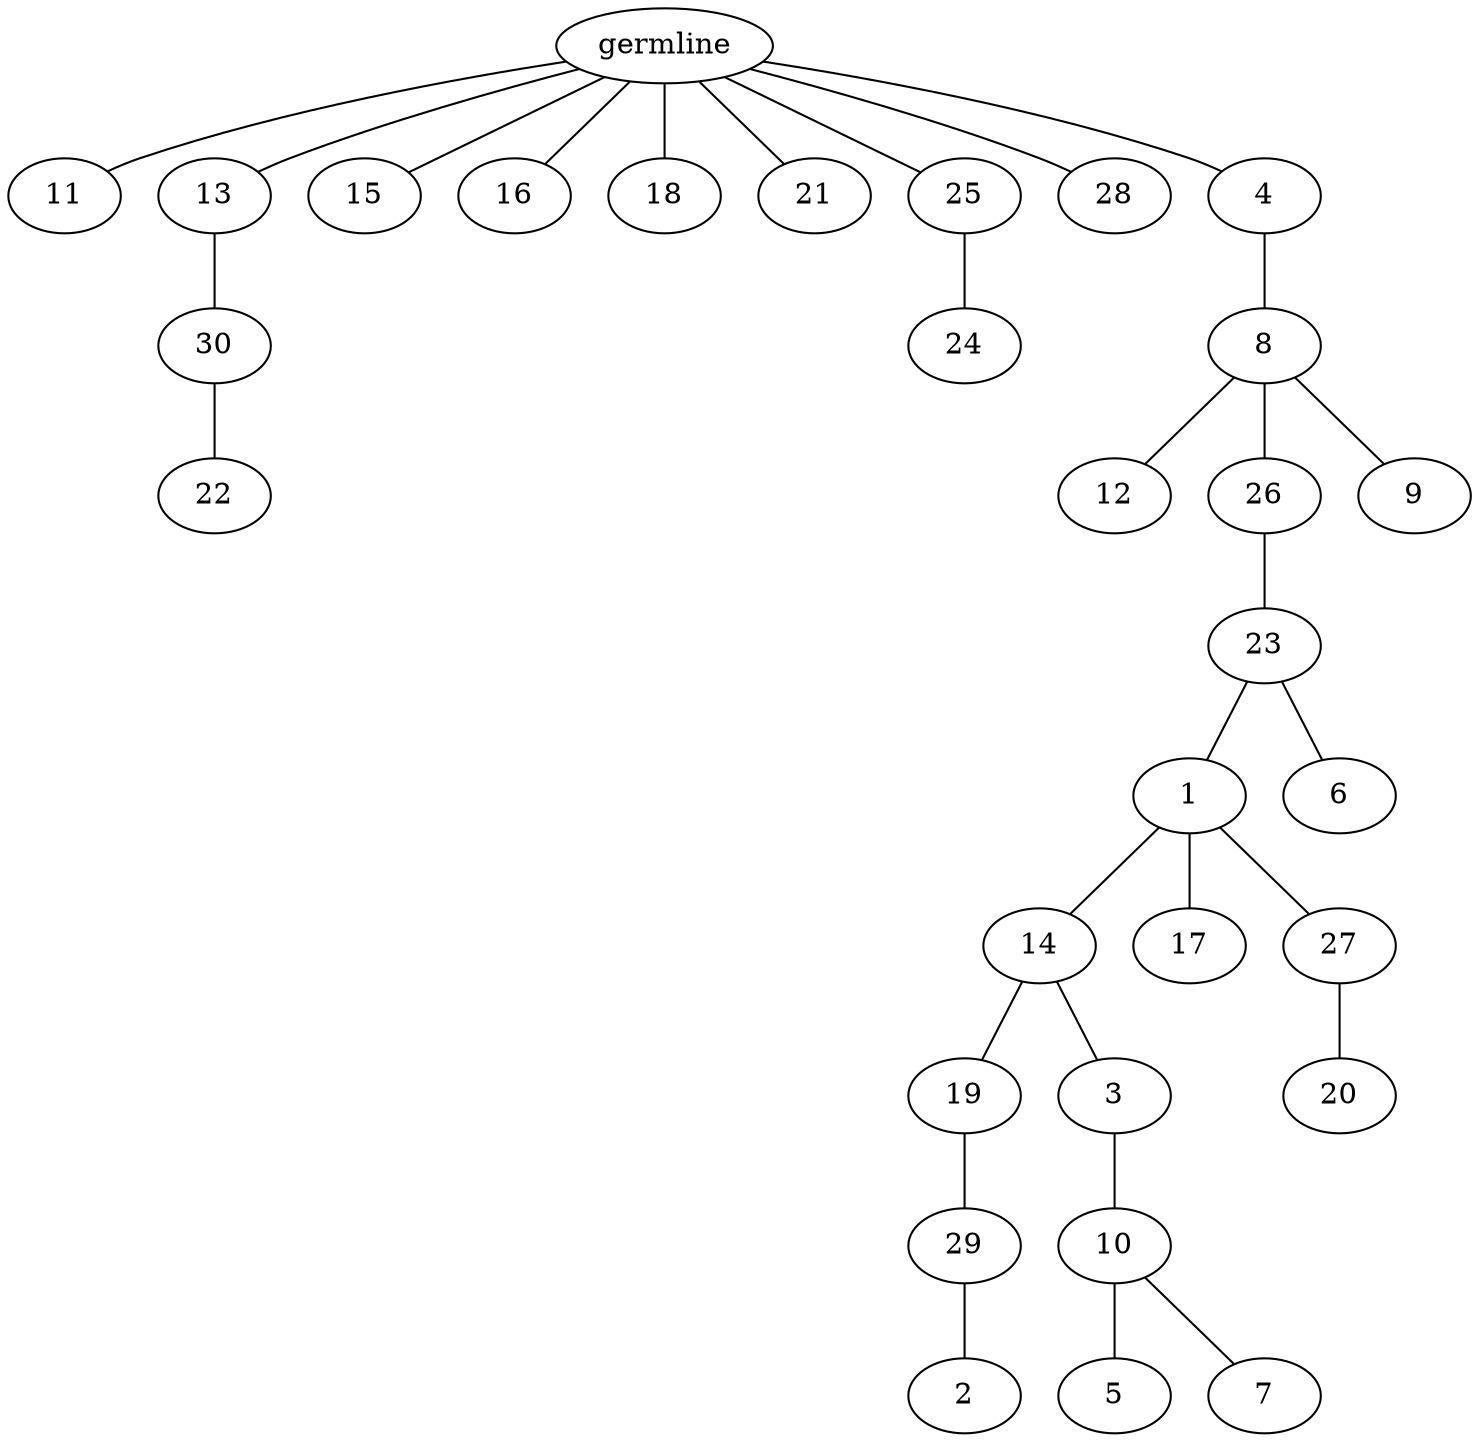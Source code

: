 graph tree {
    "140305847216208" [label="germline"];
    "140305835098416" [label="11"];
    "140305835098800" [label="13"];
    "140305835101008" [label="30"];
    "140305835100288" [label="22"];
    "140305835098608" [label="15"];
    "140305835101392" [label="16"];
    "140305835100336" [label="18"];
    "140305835099664" [label="21"];
    "140305845017904" [label="25"];
    "140305845017760" [label="24"];
    "140305852968432" [label="28"];
    "140305845017952" [label="4"];
    "140305835073392" [label="8"];
    "140305835071280" [label="12"];
    "140305835073200" [label="26"];
    "140305835072768" [label="23"];
    "140305835072144" [label="1"];
    "140305835072192" [label="14"];
    "140305835069840" [label="19"];
    "140305835072096" [label="29"];
    "140305835069984" [label="2"];
    "140305835070176" [label="3"];
    "140305835071328" [label="10"];
    "140305835069888" [label="5"];
    "140305850336880" [label="7"];
    "140305835070272" [label="17"];
    "140305835069504" [label="27"];
    "140305835070608" [label="20"];
    "140305835071568" [label="6"];
    "140305835071664" [label="9"];
    "140305847216208" -- "140305835098416";
    "140305847216208" -- "140305835098800";
    "140305847216208" -- "140305835098608";
    "140305847216208" -- "140305835101392";
    "140305847216208" -- "140305835100336";
    "140305847216208" -- "140305835099664";
    "140305847216208" -- "140305845017904";
    "140305847216208" -- "140305852968432";
    "140305847216208" -- "140305845017952";
    "140305835098800" -- "140305835101008";
    "140305835101008" -- "140305835100288";
    "140305845017904" -- "140305845017760";
    "140305845017952" -- "140305835073392";
    "140305835073392" -- "140305835071280";
    "140305835073392" -- "140305835073200";
    "140305835073392" -- "140305835071664";
    "140305835073200" -- "140305835072768";
    "140305835072768" -- "140305835072144";
    "140305835072768" -- "140305835071568";
    "140305835072144" -- "140305835072192";
    "140305835072144" -- "140305835070272";
    "140305835072144" -- "140305835069504";
    "140305835072192" -- "140305835069840";
    "140305835072192" -- "140305835070176";
    "140305835069840" -- "140305835072096";
    "140305835072096" -- "140305835069984";
    "140305835070176" -- "140305835071328";
    "140305835071328" -- "140305835069888";
    "140305835071328" -- "140305850336880";
    "140305835069504" -- "140305835070608";
}
